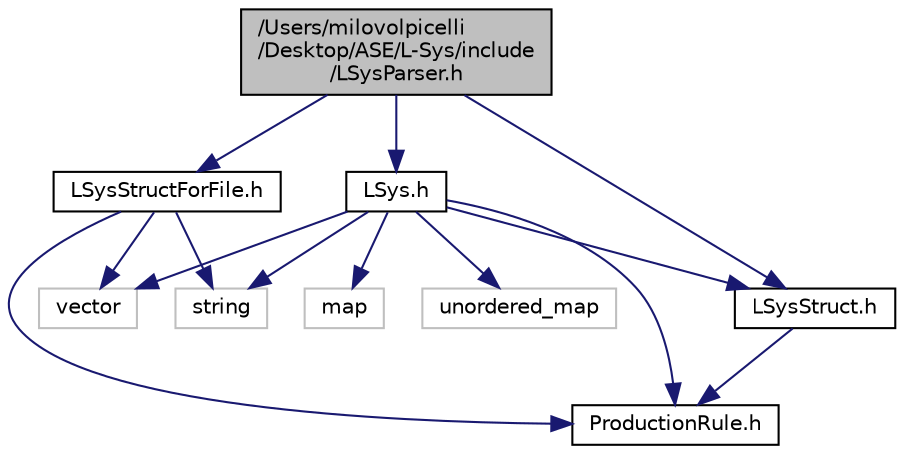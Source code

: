 digraph "/Users/milovolpicelli/Desktop/ASE/L-Sys/include/LSysParser.h"
{
  edge [fontname="Helvetica",fontsize="10",labelfontname="Helvetica",labelfontsize="10"];
  node [fontname="Helvetica",fontsize="10",shape=record];
  Node0 [label="/Users/milovolpicelli\l/Desktop/ASE/L-Sys/include\l/LSysParser.h",height=0.2,width=0.4,color="black", fillcolor="grey75", style="filled", fontcolor="black"];
  Node0 -> Node1 [color="midnightblue",fontsize="10",style="solid",fontname="Helvetica"];
  Node1 [label="LSys.h",height=0.2,width=0.4,color="black", fillcolor="white", style="filled",URL="$_l_sys_8h.html",tooltip="L-system abstract class to be inherited by L-systems D0L, D1L, D2L, 0L, 1L, 2L. "];
  Node1 -> Node2 [color="midnightblue",fontsize="10",style="solid",fontname="Helvetica"];
  Node2 [label="string",height=0.2,width=0.4,color="grey75", fillcolor="white", style="filled"];
  Node1 -> Node3 [color="midnightblue",fontsize="10",style="solid",fontname="Helvetica"];
  Node3 [label="vector",height=0.2,width=0.4,color="grey75", fillcolor="white", style="filled"];
  Node1 -> Node4 [color="midnightblue",fontsize="10",style="solid",fontname="Helvetica"];
  Node4 [label="unordered_map",height=0.2,width=0.4,color="grey75", fillcolor="white", style="filled"];
  Node1 -> Node5 [color="midnightblue",fontsize="10",style="solid",fontname="Helvetica"];
  Node5 [label="map",height=0.2,width=0.4,color="grey75", fillcolor="white", style="filled"];
  Node1 -> Node6 [color="midnightblue",fontsize="10",style="solid",fontname="Helvetica"];
  Node6 [label="LSysStruct.h",height=0.2,width=0.4,color="black", fillcolor="white", style="filled",URL="$_l_sys_struct_8h_source.html"];
  Node6 -> Node7 [color="midnightblue",fontsize="10",style="solid",fontname="Helvetica"];
  Node7 [label="ProductionRule.h",height=0.2,width=0.4,color="black", fillcolor="white", style="filled",URL="$_production_rule_8h.html",tooltip="The ProductionRule data struct the production rule mechanism is achieved using a map of definitions t..."];
  Node1 -> Node7 [color="midnightblue",fontsize="10",style="solid",fontname="Helvetica"];
  Node0 -> Node6 [color="midnightblue",fontsize="10",style="solid",fontname="Helvetica"];
  Node0 -> Node8 [color="midnightblue",fontsize="10",style="solid",fontname="Helvetica"];
  Node8 [label="LSysStructForFile.h",height=0.2,width=0.4,color="black", fillcolor="white", style="filled",URL="$_l_sys_struct_for_file_8h.html",tooltip="LSys data structure needed to store LSysStruct elements in order to print the element&#39;s values to a t..."];
  Node8 -> Node2 [color="midnightblue",fontsize="10",style="solid",fontname="Helvetica"];
  Node8 -> Node3 [color="midnightblue",fontsize="10",style="solid",fontname="Helvetica"];
  Node8 -> Node7 [color="midnightblue",fontsize="10",style="solid",fontname="Helvetica"];
}
